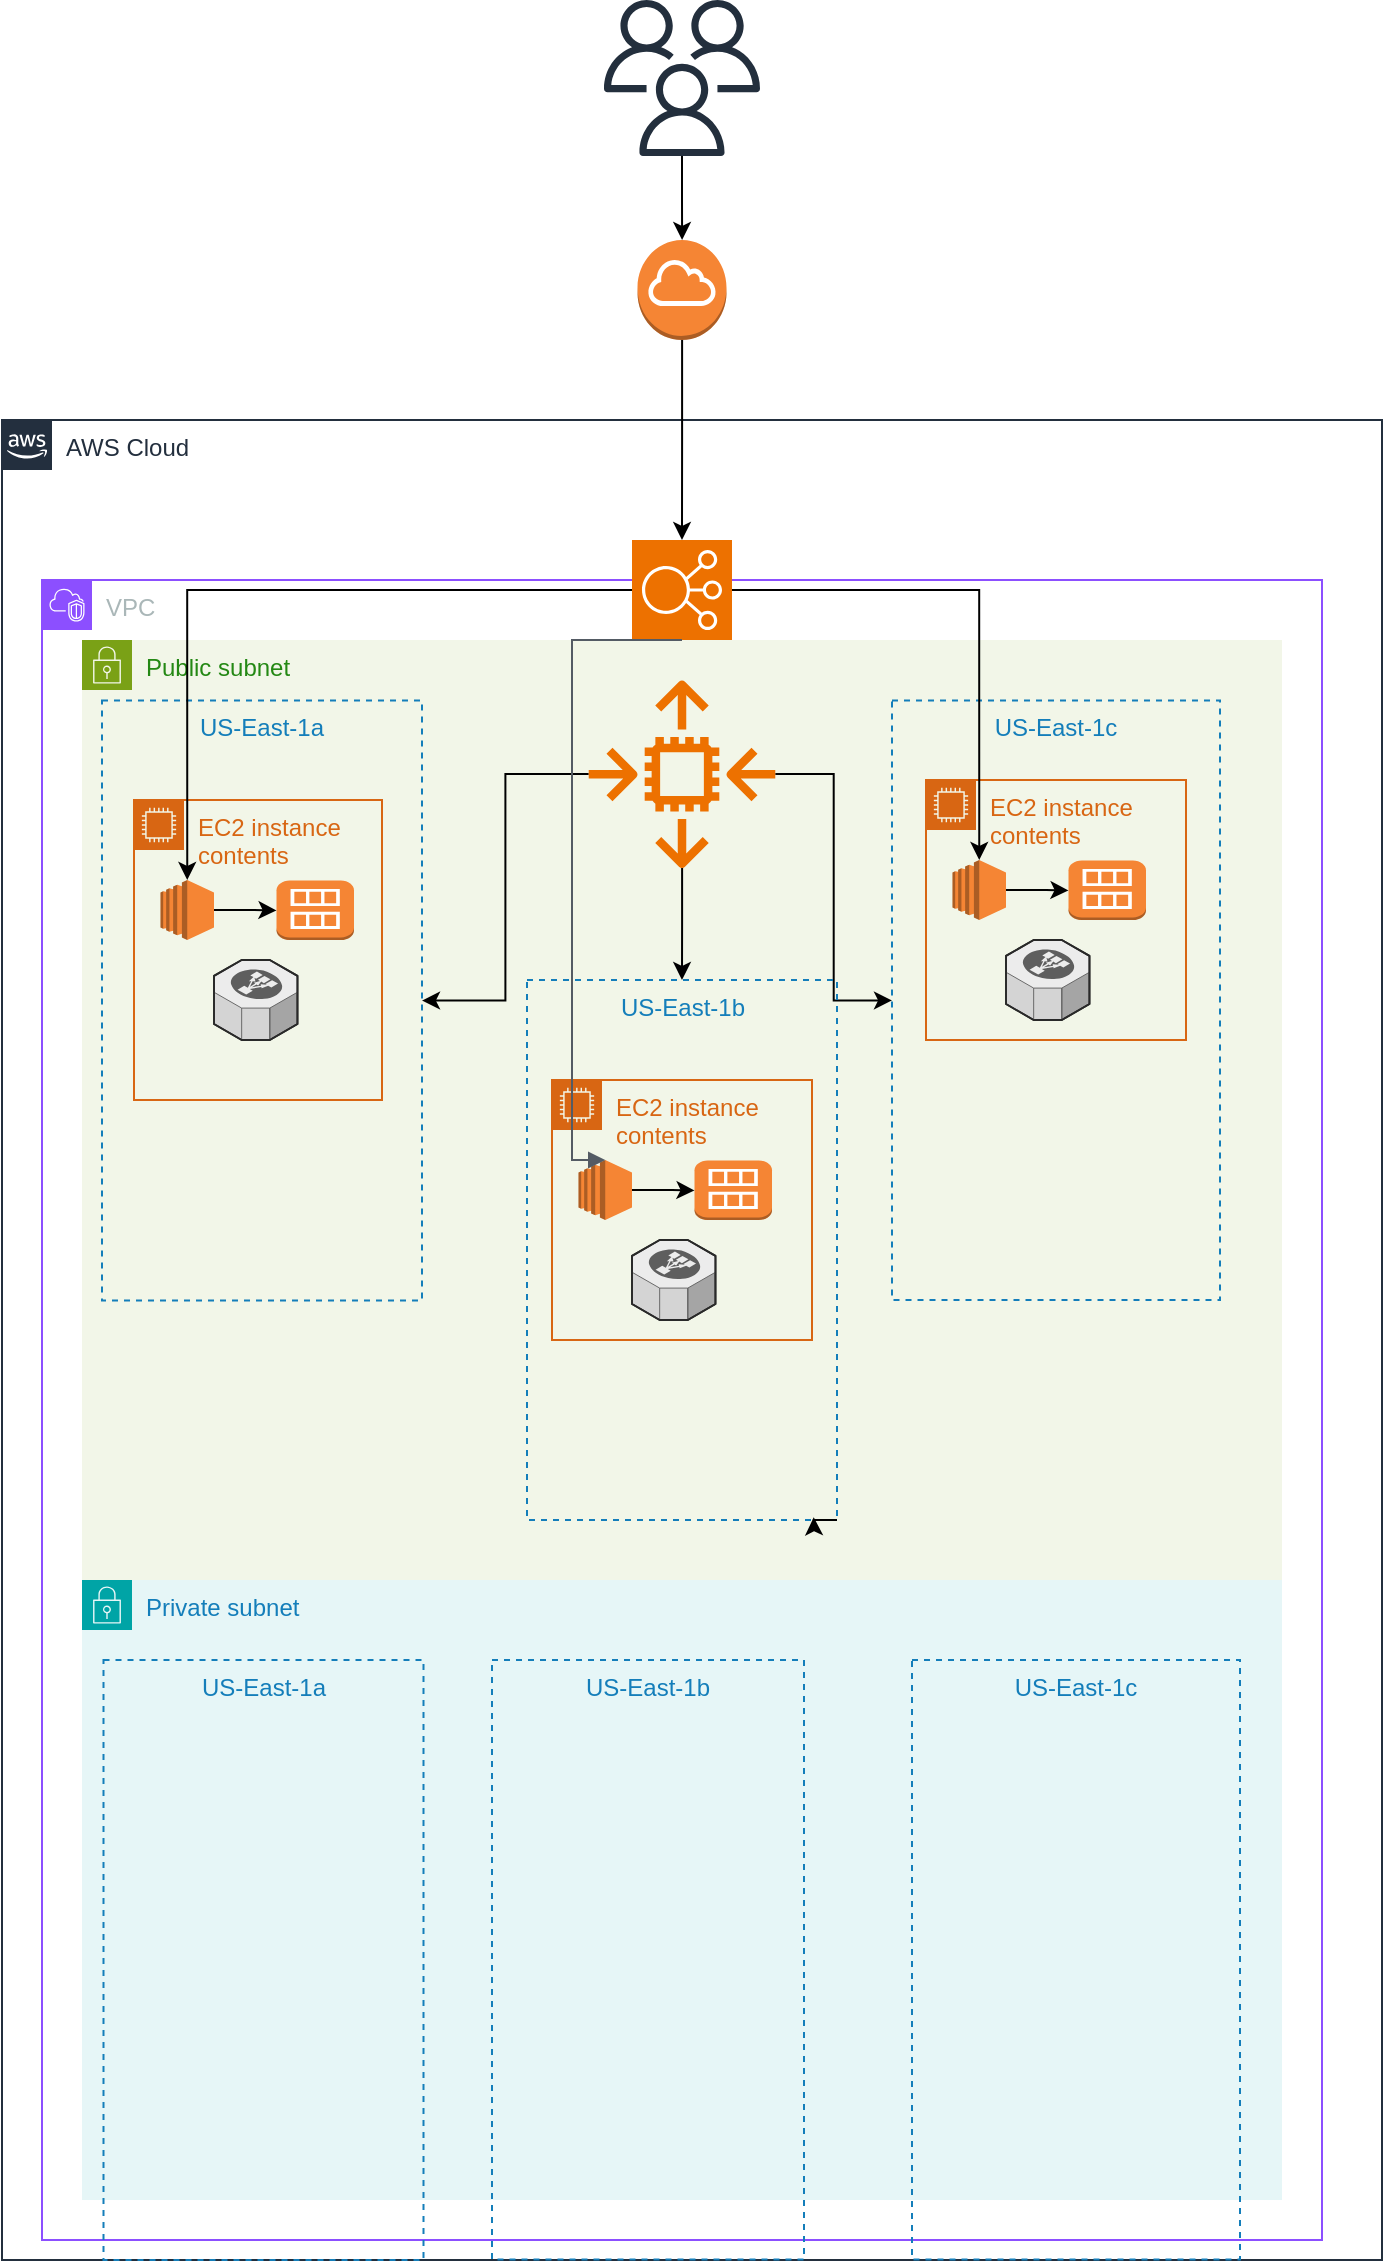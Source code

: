 <mxfile version="24.2.8" type="github">
  <diagram name="Page-1" id="9utu5QOyMFW3R1rW-97n">
    <mxGraphModel dx="1180" dy="690" grid="1" gridSize="10" guides="1" tooltips="1" connect="1" arrows="1" fold="1" page="1" pageScale="1" pageWidth="827" pageHeight="1169" math="0" shadow="0">
      <root>
        <mxCell id="0" />
        <mxCell id="1" parent="0" />
        <mxCell id="ej3eDWtPZMh9B411YzB3-7" value="AWS Cloud" style="points=[[0,0],[0.25,0],[0.5,0],[0.75,0],[1,0],[1,0.25],[1,0.5],[1,0.75],[1,1],[0.75,1],[0.5,1],[0.25,1],[0,1],[0,0.75],[0,0.5],[0,0.25]];outlineConnect=0;gradientColor=none;html=1;whiteSpace=wrap;fontSize=12;fontStyle=0;container=1;pointerEvents=0;collapsible=0;recursiveResize=0;shape=mxgraph.aws4.group;grIcon=mxgraph.aws4.group_aws_cloud_alt;strokeColor=#232F3E;fillColor=none;verticalAlign=top;align=left;spacingLeft=30;fontColor=#232F3E;dashed=0;" vertex="1" parent="1">
          <mxGeometry x="60" y="220" width="690" height="920" as="geometry" />
        </mxCell>
        <mxCell id="ej3eDWtPZMh9B411YzB3-12" value="VPC" style="points=[[0,0],[0.25,0],[0.5,0],[0.75,0],[1,0],[1,0.25],[1,0.5],[1,0.75],[1,1],[0.75,1],[0.5,1],[0.25,1],[0,1],[0,0.75],[0,0.5],[0,0.25]];outlineConnect=0;gradientColor=none;html=1;whiteSpace=wrap;fontSize=12;fontStyle=0;container=1;pointerEvents=0;collapsible=0;recursiveResize=0;shape=mxgraph.aws4.group;grIcon=mxgraph.aws4.group_vpc2;strokeColor=#8C4FFF;fillColor=none;verticalAlign=top;align=left;spacingLeft=30;fontColor=#AAB7B8;dashed=0;" vertex="1" parent="ej3eDWtPZMh9B411YzB3-7">
          <mxGeometry x="20" y="80" width="640" height="830" as="geometry" />
        </mxCell>
        <mxCell id="ej3eDWtPZMh9B411YzB3-14" value="Public subnet" style="points=[[0,0],[0.25,0],[0.5,0],[0.75,0],[1,0],[1,0.25],[1,0.5],[1,0.75],[1,1],[0.75,1],[0.5,1],[0.25,1],[0,1],[0,0.75],[0,0.5],[0,0.25]];outlineConnect=0;gradientColor=none;html=1;whiteSpace=wrap;fontSize=12;fontStyle=0;container=1;pointerEvents=0;collapsible=0;recursiveResize=0;shape=mxgraph.aws4.group;grIcon=mxgraph.aws4.group_security_group;grStroke=0;strokeColor=#7AA116;fillColor=#F2F6E8;verticalAlign=top;align=left;spacingLeft=30;fontColor=#248814;dashed=0;" vertex="1" parent="ej3eDWtPZMh9B411YzB3-12">
          <mxGeometry x="20" y="30" width="600" height="470" as="geometry" />
        </mxCell>
        <mxCell id="ej3eDWtPZMh9B411YzB3-13" value="US-East-1a" style="fillColor=none;strokeColor=#147EBA;dashed=1;verticalAlign=top;fontStyle=0;fontColor=#147EBA;whiteSpace=wrap;html=1;" vertex="1" parent="ej3eDWtPZMh9B411YzB3-14">
          <mxGeometry x="10" y="30.25" width="160" height="300" as="geometry" />
        </mxCell>
        <mxCell id="ej3eDWtPZMh9B411YzB3-21" value="US-East-1c" style="fillColor=none;strokeColor=#147EBA;dashed=1;verticalAlign=top;fontStyle=0;fontColor=#147EBA;whiteSpace=wrap;html=1;" vertex="1" parent="ej3eDWtPZMh9B411YzB3-14">
          <mxGeometry x="405" y="30.25" width="164" height="299.75" as="geometry" />
        </mxCell>
        <mxCell id="ej3eDWtPZMh9B411YzB3-36" value="EC2 instance contents" style="points=[[0,0],[0.25,0],[0.5,0],[0.75,0],[1,0],[1,0.25],[1,0.5],[1,0.75],[1,1],[0.75,1],[0.5,1],[0.25,1],[0,1],[0,0.75],[0,0.5],[0,0.25]];outlineConnect=0;gradientColor=none;html=1;whiteSpace=wrap;fontSize=12;fontStyle=0;container=1;pointerEvents=0;collapsible=0;recursiveResize=0;shape=mxgraph.aws4.group;grIcon=mxgraph.aws4.group_ec2_instance_contents;strokeColor=#D86613;fillColor=none;verticalAlign=top;align=left;spacingLeft=30;fontColor=#D86613;dashed=0;" vertex="1" parent="ej3eDWtPZMh9B411YzB3-14">
          <mxGeometry x="26" y="80" width="124" height="150" as="geometry" />
        </mxCell>
        <mxCell id="ej3eDWtPZMh9B411YzB3-16" value="" style="outlineConnect=0;dashed=0;verticalLabelPosition=bottom;verticalAlign=top;align=center;html=1;shape=mxgraph.aws3.ec2;fillColor=#F58534;gradientColor=none;" vertex="1" parent="ej3eDWtPZMh9B411YzB3-36">
          <mxGeometry x="13.25" y="40" width="26.75" height="30" as="geometry" />
        </mxCell>
        <mxCell id="ej3eDWtPZMh9B411YzB3-19" value="" style="outlineConnect=0;dashed=0;verticalLabelPosition=bottom;verticalAlign=top;align=center;html=1;shape=mxgraph.aws3.ami;fillColor=#F58534;gradientColor=none;" vertex="1" parent="ej3eDWtPZMh9B411YzB3-36">
          <mxGeometry x="71.25" y="40.25" width="38.75" height="29.75" as="geometry" />
        </mxCell>
        <mxCell id="ej3eDWtPZMh9B411YzB3-22" value="" style="edgeStyle=orthogonalEdgeStyle;rounded=0;orthogonalLoop=1;jettySize=auto;html=1;" edge="1" parent="ej3eDWtPZMh9B411YzB3-36" source="ej3eDWtPZMh9B411YzB3-16" target="ej3eDWtPZMh9B411YzB3-19">
          <mxGeometry relative="1" as="geometry" />
        </mxCell>
        <mxCell id="ej3eDWtPZMh9B411YzB3-24" value="" style="verticalLabelPosition=bottom;html=1;verticalAlign=top;strokeWidth=1;align=center;outlineConnect=0;dashed=0;outlineConnect=0;shape=mxgraph.aws3d.elasticLoadBalancing;fillColor=#ECECEC;strokeColor=#5E5E5E;aspect=fixed;" vertex="1" parent="ej3eDWtPZMh9B411YzB3-36">
          <mxGeometry x="40" y="80" width="41.74" height="40" as="geometry" />
        </mxCell>
        <mxCell id="ej3eDWtPZMh9B411YzB3-37" value="EC2 instance contents" style="points=[[0,0],[0.25,0],[0.5,0],[0.75,0],[1,0],[1,0.25],[1,0.5],[1,0.75],[1,1],[0.75,1],[0.5,1],[0.25,1],[0,1],[0,0.75],[0,0.5],[0,0.25]];outlineConnect=0;gradientColor=none;html=1;whiteSpace=wrap;fontSize=12;fontStyle=0;container=1;pointerEvents=0;collapsible=0;recursiveResize=0;shape=mxgraph.aws4.group;grIcon=mxgraph.aws4.group_ec2_instance_contents;strokeColor=#D86613;fillColor=none;verticalAlign=top;align=left;spacingLeft=30;fontColor=#D86613;dashed=0;" vertex="1" parent="ej3eDWtPZMh9B411YzB3-14">
          <mxGeometry x="422" y="70" width="130" height="130" as="geometry" />
        </mxCell>
        <mxCell id="ej3eDWtPZMh9B411YzB3-38" value="" style="outlineConnect=0;dashed=0;verticalLabelPosition=bottom;verticalAlign=top;align=center;html=1;shape=mxgraph.aws3.ec2;fillColor=#F58534;gradientColor=none;" vertex="1" parent="ej3eDWtPZMh9B411YzB3-37">
          <mxGeometry x="13.25" y="40" width="26.75" height="30" as="geometry" />
        </mxCell>
        <mxCell id="ej3eDWtPZMh9B411YzB3-39" value="" style="outlineConnect=0;dashed=0;verticalLabelPosition=bottom;verticalAlign=top;align=center;html=1;shape=mxgraph.aws3.ami;fillColor=#F58534;gradientColor=none;" vertex="1" parent="ej3eDWtPZMh9B411YzB3-37">
          <mxGeometry x="71.25" y="40.25" width="38.75" height="29.75" as="geometry" />
        </mxCell>
        <mxCell id="ej3eDWtPZMh9B411YzB3-40" value="" style="edgeStyle=orthogonalEdgeStyle;rounded=0;orthogonalLoop=1;jettySize=auto;html=1;" edge="1" parent="ej3eDWtPZMh9B411YzB3-37" source="ej3eDWtPZMh9B411YzB3-38" target="ej3eDWtPZMh9B411YzB3-39">
          <mxGeometry relative="1" as="geometry" />
        </mxCell>
        <mxCell id="ej3eDWtPZMh9B411YzB3-41" value="" style="verticalLabelPosition=bottom;html=1;verticalAlign=top;strokeWidth=1;align=center;outlineConnect=0;dashed=0;outlineConnect=0;shape=mxgraph.aws3d.elasticLoadBalancing;fillColor=#ECECEC;strokeColor=#5E5E5E;aspect=fixed;" vertex="1" parent="ej3eDWtPZMh9B411YzB3-37">
          <mxGeometry x="40" y="80" width="41.74" height="40" as="geometry" />
        </mxCell>
        <mxCell id="ej3eDWtPZMh9B411YzB3-59" value="" style="edgeStyle=orthogonalEdgeStyle;rounded=0;orthogonalLoop=1;jettySize=auto;html=1;" edge="1" parent="ej3eDWtPZMh9B411YzB3-14" source="ej3eDWtPZMh9B411YzB3-56" target="ej3eDWtPZMh9B411YzB3-13">
          <mxGeometry relative="1" as="geometry" />
        </mxCell>
        <mxCell id="ej3eDWtPZMh9B411YzB3-60" value="" style="edgeStyle=orthogonalEdgeStyle;rounded=0;orthogonalLoop=1;jettySize=auto;html=1;" edge="1" parent="ej3eDWtPZMh9B411YzB3-14" source="ej3eDWtPZMh9B411YzB3-56" target="ej3eDWtPZMh9B411YzB3-21">
          <mxGeometry relative="1" as="geometry" />
        </mxCell>
        <mxCell id="ej3eDWtPZMh9B411YzB3-62" value="" style="edgeStyle=orthogonalEdgeStyle;rounded=0;orthogonalLoop=1;jettySize=auto;html=1;" edge="1" parent="ej3eDWtPZMh9B411YzB3-14" source="ej3eDWtPZMh9B411YzB3-56" target="ej3eDWtPZMh9B411YzB3-20">
          <mxGeometry relative="1" as="geometry" />
        </mxCell>
        <mxCell id="ej3eDWtPZMh9B411YzB3-56" value="" style="sketch=0;outlineConnect=0;fontColor=#232F3E;gradientColor=none;fillColor=#ED7100;strokeColor=none;dashed=0;verticalLabelPosition=bottom;verticalAlign=top;align=center;html=1;fontSize=12;fontStyle=0;aspect=fixed;pointerEvents=1;shape=mxgraph.aws4.auto_scaling2;" vertex="1" parent="ej3eDWtPZMh9B411YzB3-14">
          <mxGeometry x="253" y="20" width="94" height="94" as="geometry" />
        </mxCell>
        <mxCell id="ej3eDWtPZMh9B411YzB3-20" value="US-East-1b" style="fillColor=none;strokeColor=#147EBA;dashed=1;verticalAlign=top;fontStyle=0;fontColor=#147EBA;whiteSpace=wrap;html=1;" vertex="1" parent="ej3eDWtPZMh9B411YzB3-14">
          <mxGeometry x="222.5" y="170" width="155" height="270" as="geometry" />
        </mxCell>
        <mxCell id="ej3eDWtPZMh9B411YzB3-64" style="edgeStyle=orthogonalEdgeStyle;rounded=0;orthogonalLoop=1;jettySize=auto;html=1;exitX=1;exitY=1;exitDx=0;exitDy=0;entryX=0.925;entryY=0.995;entryDx=0;entryDy=0;entryPerimeter=0;" edge="1" parent="ej3eDWtPZMh9B411YzB3-14" source="ej3eDWtPZMh9B411YzB3-20" target="ej3eDWtPZMh9B411YzB3-20">
          <mxGeometry relative="1" as="geometry" />
        </mxCell>
        <mxCell id="ej3eDWtPZMh9B411YzB3-69" value="EC2 instance contents" style="points=[[0,0],[0.25,0],[0.5,0],[0.75,0],[1,0],[1,0.25],[1,0.5],[1,0.75],[1,1],[0.75,1],[0.5,1],[0.25,1],[0,1],[0,0.75],[0,0.5],[0,0.25]];outlineConnect=0;gradientColor=none;html=1;whiteSpace=wrap;fontSize=12;fontStyle=0;container=1;pointerEvents=0;collapsible=0;recursiveResize=0;shape=mxgraph.aws4.group;grIcon=mxgraph.aws4.group_ec2_instance_contents;strokeColor=#D86613;fillColor=none;verticalAlign=top;align=left;spacingLeft=30;fontColor=#D86613;dashed=0;" vertex="1" parent="ej3eDWtPZMh9B411YzB3-14">
          <mxGeometry x="235" y="220" width="130" height="130" as="geometry" />
        </mxCell>
        <mxCell id="ej3eDWtPZMh9B411YzB3-70" value="" style="outlineConnect=0;dashed=0;verticalLabelPosition=bottom;verticalAlign=top;align=center;html=1;shape=mxgraph.aws3.ec2;fillColor=#F58534;gradientColor=none;" vertex="1" parent="ej3eDWtPZMh9B411YzB3-69">
          <mxGeometry x="13.25" y="40" width="26.75" height="30" as="geometry" />
        </mxCell>
        <mxCell id="ej3eDWtPZMh9B411YzB3-71" value="" style="outlineConnect=0;dashed=0;verticalLabelPosition=bottom;verticalAlign=top;align=center;html=1;shape=mxgraph.aws3.ami;fillColor=#F58534;gradientColor=none;" vertex="1" parent="ej3eDWtPZMh9B411YzB3-69">
          <mxGeometry x="71.25" y="40.25" width="38.75" height="29.75" as="geometry" />
        </mxCell>
        <mxCell id="ej3eDWtPZMh9B411YzB3-72" value="" style="edgeStyle=orthogonalEdgeStyle;rounded=0;orthogonalLoop=1;jettySize=auto;html=1;" edge="1" parent="ej3eDWtPZMh9B411YzB3-69" source="ej3eDWtPZMh9B411YzB3-70" target="ej3eDWtPZMh9B411YzB3-71">
          <mxGeometry relative="1" as="geometry" />
        </mxCell>
        <mxCell id="ej3eDWtPZMh9B411YzB3-73" value="" style="verticalLabelPosition=bottom;html=1;verticalAlign=top;strokeWidth=1;align=center;outlineConnect=0;dashed=0;outlineConnect=0;shape=mxgraph.aws3d.elasticLoadBalancing;fillColor=#ECECEC;strokeColor=#5E5E5E;aspect=fixed;" vertex="1" parent="ej3eDWtPZMh9B411YzB3-69">
          <mxGeometry x="40" y="80" width="41.74" height="40" as="geometry" />
        </mxCell>
        <mxCell id="ej3eDWtPZMh9B411YzB3-48" style="edgeStyle=orthogonalEdgeStyle;rounded=0;orthogonalLoop=1;jettySize=auto;html=1;entryX=0.5;entryY=0;entryDx=0;entryDy=0;entryPerimeter=0;" edge="1" parent="ej3eDWtPZMh9B411YzB3-12" source="ej3eDWtPZMh9B411YzB3-29" target="ej3eDWtPZMh9B411YzB3-16">
          <mxGeometry relative="1" as="geometry" />
        </mxCell>
        <mxCell id="ej3eDWtPZMh9B411YzB3-50" value="" style="edgeStyle=orthogonalEdgeStyle;rounded=0;orthogonalLoop=1;jettySize=auto;html=1;entryX=0.5;entryY=0;entryDx=0;entryDy=0;entryPerimeter=0;" edge="1" parent="ej3eDWtPZMh9B411YzB3-12" source="ej3eDWtPZMh9B411YzB3-29" target="ej3eDWtPZMh9B411YzB3-38">
          <mxGeometry relative="1" as="geometry">
            <mxPoint x="465" y="110" as="targetPoint" />
            <Array as="points">
              <mxPoint x="469" y="5" />
            </Array>
          </mxGeometry>
        </mxCell>
        <mxCell id="ej3eDWtPZMh9B411YzB3-53" value="" style="edgeStyle=orthogonalEdgeStyle;rounded=0;orthogonalLoop=1;jettySize=auto;html=1;" edge="1" parent="ej3eDWtPZMh9B411YzB3-12" source="ej3eDWtPZMh9B411YzB3-29" target="ej3eDWtPZMh9B411YzB3-14">
          <mxGeometry relative="1" as="geometry">
            <mxPoint x="325" y="60" as="targetPoint" />
            <Array as="points">
              <mxPoint x="285" y="60" />
              <mxPoint x="285" y="60" />
            </Array>
          </mxGeometry>
        </mxCell>
        <mxCell id="ej3eDWtPZMh9B411YzB3-29" value="" style="sketch=0;points=[[0,0,0],[0.25,0,0],[0.5,0,0],[0.75,0,0],[1,0,0],[0,1,0],[0.25,1,0],[0.5,1,0],[0.75,1,0],[1,1,0],[0,0.25,0],[0,0.5,0],[0,0.75,0],[1,0.25,0],[1,0.5,0],[1,0.75,0]];outlineConnect=0;fontColor=#232F3E;fillColor=#ED7100;strokeColor=#ffffff;dashed=0;verticalLabelPosition=bottom;verticalAlign=top;align=center;html=1;fontSize=12;fontStyle=0;aspect=fixed;shape=mxgraph.aws4.resourceIcon;resIcon=mxgraph.aws4.elastic_load_balancing;" vertex="1" parent="ej3eDWtPZMh9B411YzB3-12">
          <mxGeometry x="295" y="-20" width="50" height="50" as="geometry" />
        </mxCell>
        <mxCell id="ej3eDWtPZMh9B411YzB3-31" value="Private subnet" style="points=[[0,0],[0.25,0],[0.5,0],[0.75,0],[1,0],[1,0.25],[1,0.5],[1,0.75],[1,1],[0.75,1],[0.5,1],[0.25,1],[0,1],[0,0.75],[0,0.5],[0,0.25]];outlineConnect=0;gradientColor=none;html=1;whiteSpace=wrap;fontSize=12;fontStyle=0;container=1;pointerEvents=0;collapsible=0;recursiveResize=0;shape=mxgraph.aws4.group;grIcon=mxgraph.aws4.group_security_group;grStroke=0;strokeColor=#00A4A6;fillColor=#E6F6F7;verticalAlign=top;align=left;spacingLeft=30;fontColor=#147EBA;dashed=0;" vertex="1" parent="ej3eDWtPZMh9B411YzB3-12">
          <mxGeometry x="20" y="500" width="600" height="310" as="geometry" />
        </mxCell>
        <mxCell id="ej3eDWtPZMh9B411YzB3-33" value="US-East-1a" style="fillColor=none;strokeColor=#147EBA;dashed=1;verticalAlign=top;fontStyle=0;fontColor=#147EBA;whiteSpace=wrap;html=1;" vertex="1" parent="ej3eDWtPZMh9B411YzB3-31">
          <mxGeometry x="10.75" y="40" width="160" height="300" as="geometry" />
        </mxCell>
        <mxCell id="ej3eDWtPZMh9B411YzB3-34" value="US-East-1b" style="fillColor=none;strokeColor=#147EBA;dashed=1;verticalAlign=top;fontStyle=0;fontColor=#147EBA;whiteSpace=wrap;html=1;" vertex="1" parent="ej3eDWtPZMh9B411YzB3-31">
          <mxGeometry x="205" y="40" width="156" height="299.75" as="geometry" />
        </mxCell>
        <mxCell id="ej3eDWtPZMh9B411YzB3-35" value="US-East-1c" style="fillColor=none;strokeColor=#147EBA;dashed=1;verticalAlign=top;fontStyle=0;fontColor=#147EBA;whiteSpace=wrap;html=1;" vertex="1" parent="ej3eDWtPZMh9B411YzB3-31">
          <mxGeometry x="415" y="40" width="164" height="299.75" as="geometry" />
        </mxCell>
        <mxCell id="ej3eDWtPZMh9B411YzB3-54" value="" style="edgeStyle=orthogonalEdgeStyle;html=1;endArrow=none;elbow=vertical;startArrow=block;startFill=1;strokeColor=#545B64;rounded=0;entryX=0.5;entryY=1;entryDx=0;entryDy=0;entryPerimeter=0;exitX=0.5;exitY=0;exitDx=0;exitDy=0;exitPerimeter=0;" edge="1" parent="ej3eDWtPZMh9B411YzB3-12" source="ej3eDWtPZMh9B411YzB3-70" target="ej3eDWtPZMh9B411YzB3-29">
          <mxGeometry width="100" relative="1" as="geometry">
            <mxPoint x="266.625" y="250" as="sourcePoint" />
            <mxPoint x="425" y="230" as="targetPoint" />
            <Array as="points">
              <mxPoint x="265" y="290" />
              <mxPoint x="265" y="30" />
            </Array>
          </mxGeometry>
        </mxCell>
        <mxCell id="ej3eDWtPZMh9B411YzB3-25" value="" style="sketch=0;outlineConnect=0;fontColor=#232F3E;gradientColor=none;fillColor=#232F3D;strokeColor=none;dashed=0;verticalLabelPosition=bottom;verticalAlign=top;align=center;html=1;fontSize=12;fontStyle=0;aspect=fixed;pointerEvents=1;shape=mxgraph.aws4.users;" vertex="1" parent="1">
          <mxGeometry x="361" y="10" width="78" height="78" as="geometry" />
        </mxCell>
        <mxCell id="ej3eDWtPZMh9B411YzB3-28" value="" style="edgeStyle=orthogonalEdgeStyle;rounded=0;orthogonalLoop=1;jettySize=auto;html=1;" edge="1" parent="1" source="ej3eDWtPZMh9B411YzB3-25" target="ej3eDWtPZMh9B411YzB3-27">
          <mxGeometry relative="1" as="geometry">
            <mxPoint x="400" y="88" as="sourcePoint" />
            <mxPoint x="400" y="200" as="targetPoint" />
          </mxGeometry>
        </mxCell>
        <mxCell id="ej3eDWtPZMh9B411YzB3-27" value="" style="outlineConnect=0;dashed=0;verticalLabelPosition=bottom;verticalAlign=top;align=center;html=1;shape=mxgraph.aws3.internet_gateway;fillColor=#F58534;gradientColor=none;" vertex="1" parent="1">
          <mxGeometry x="377.75" y="130" width="44.5" height="50" as="geometry" />
        </mxCell>
        <mxCell id="ej3eDWtPZMh9B411YzB3-30" value="" style="edgeStyle=orthogonalEdgeStyle;rounded=0;orthogonalLoop=1;jettySize=auto;html=1;" edge="1" parent="1" source="ej3eDWtPZMh9B411YzB3-27" target="ej3eDWtPZMh9B411YzB3-29">
          <mxGeometry relative="1" as="geometry">
            <mxPoint x="400" y="180" as="sourcePoint" />
            <mxPoint x="400" y="240" as="targetPoint" />
          </mxGeometry>
        </mxCell>
      </root>
    </mxGraphModel>
  </diagram>
</mxfile>
